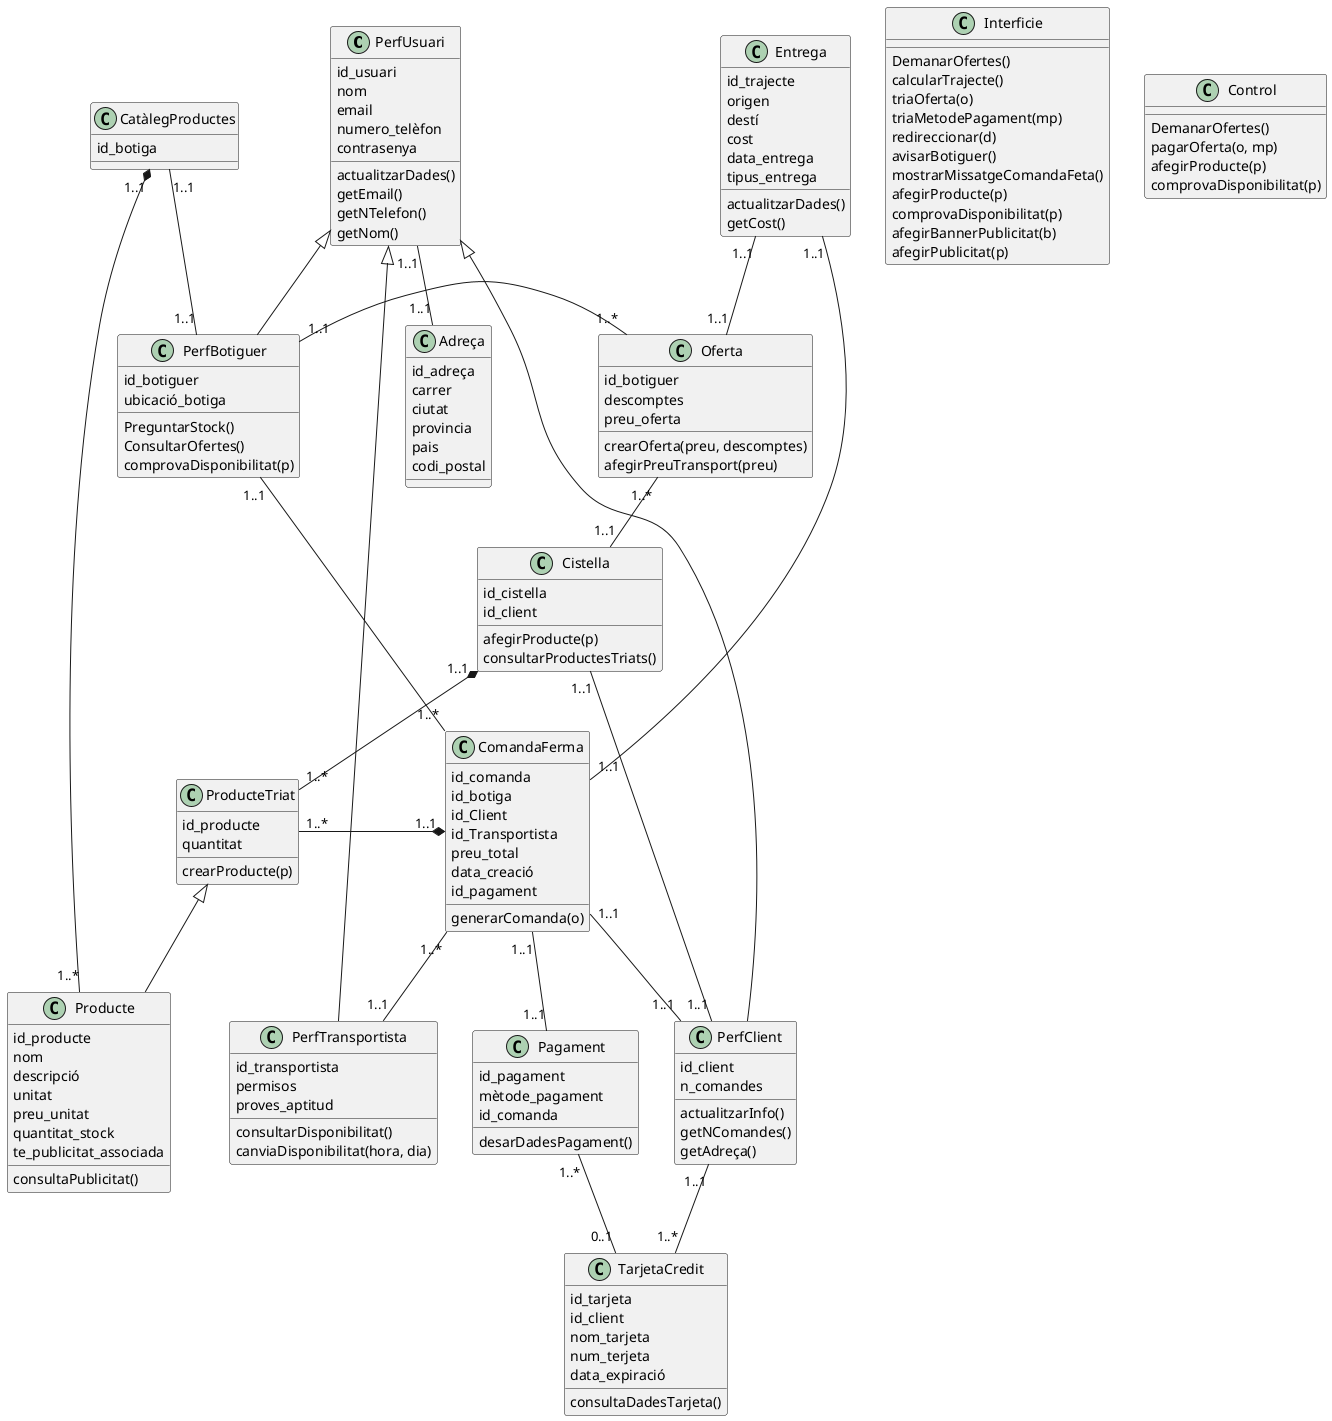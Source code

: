 @startuml
class PerfUsuari {
id_usuari
nom
email
numero_telèfon
contrasenya
actualitzarDades()
getEmail()
getNTelefon()
getNom()
}

class PerfClient {
id_client
n_comandes
actualitzarInfo()
getNComandes()
getAdreça()
}

class PerfBotiguer {
id_botiguer
ubicació_botiga
PreguntarStock()
ConsultarOfertes()
comprovaDisponibilitat(p)
}

class PerfTransportista {
id_transportista
permisos
proves_aptitud
consultarDisponibilitat()
canviaDisponibilitat(hora, dia)
}

class Adreça {
id_adreça
carrer
ciutat
provincia
pais
codi_postal
}

PerfUsuari "1..1"--"1..1" Adreça

PerfUsuari <|-- PerfClient
PerfUsuari <|-- PerfBotiguer
PerfUsuari <|-- PerfTransportista

class Oferta {
id_botiguer
descomptes
preu_oferta
crearOferta(preu, descomptes)
afegirPreuTransport(preu)
}

class ComandaFerma {
id_comanda
id_botiga
id_Client
id_Transportista
preu_total
data_creació
id_pagament
generarComanda(o)
}

ComandaFerma "1..1"--"1..1" PerfClient
ComandaFerma "1..*"--"1..1" PerfBotiguer
ComandaFerma "1..*"--"1..1" PerfTransportista

class Cistella {
id_cistella
id_client
afegirProducte(p)
consultarProductesTriats()
}

Cistella "1..1"--"1..1" PerfClient

class ProducteTriat {
id_producte
quantitat
crearProducte(p)
}

class Producte {
id_producte
nom
descripció
unitat
preu_unitat
quantitat_stock
te_publicitat_associada
consultaPublicitat()
}

ProducteTriat <|-- Producte

Cistella "1..1"*--"1..*" ProducteTriat
Oferta "1..*"--"1..1" Cistella
ComandaFerma "1..1"*-left-"1..*" ProducteTriat

class CatàlegProductes{
id_botiga
}

CatàlegProductes "1..1"--"1..1" PerfBotiguer
CatàlegProductes "1..1"*--"1..*" Producte
Oferta "1..*"-left-"1..1" PerfBotiguer

class Entrega{
id_trajecte
origen
destí
cost
data_entrega
tipus_entrega
actualitzarDades()
getCost()
}

Entrega "1..1"--"1..1" ComandaFerma
Entrega "1..1"--"1..1" Oferta

class Pagament {
id_pagament
mètode_pagament
id_comanda
desarDadesPagament()
}

class TarjetaCredit {
id_tarjeta
id_client
nom_tarjeta
num_terjeta
data_expiració
consultaDadesTarjeta()
}

Pagament "1..*"--"0..1" TarjetaCredit
PerfClient "1..1"--"1..*" TarjetaCredit
ComandaFerma "1..1"--"1..1" Pagament

class Interficie {
DemanarOfertes()
calcularTrajecte()
triaOferta(o)
triaMetodePagament(mp)
redireccionar(d)
avisarBotiguer()
mostrarMissatgeComandaFeta()
afegirProducte(p)
comprovaDisponibilitat(p)
afegirBannerPublicitat(b)
afegirPublicitat(p)
}

class Control {
DemanarOfertes()
pagarOferta(o, mp)
afegirProducte(p)
comprovaDisponibilitat(p)
}
@enduml